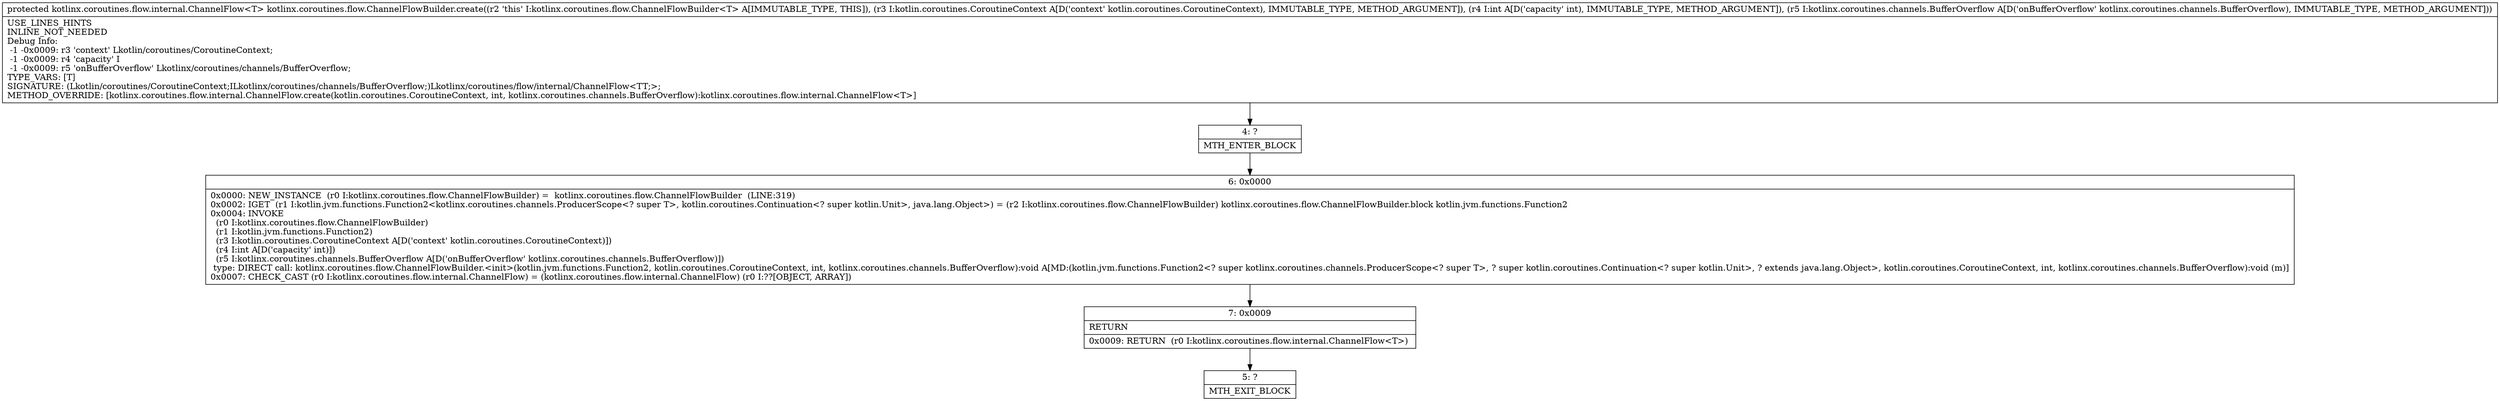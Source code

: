 digraph "CFG forkotlinx.coroutines.flow.ChannelFlowBuilder.create(Lkotlin\/coroutines\/CoroutineContext;ILkotlinx\/coroutines\/channels\/BufferOverflow;)Lkotlinx\/coroutines\/flow\/internal\/ChannelFlow;" {
Node_4 [shape=record,label="{4\:\ ?|MTH_ENTER_BLOCK\l}"];
Node_6 [shape=record,label="{6\:\ 0x0000|0x0000: NEW_INSTANCE  (r0 I:kotlinx.coroutines.flow.ChannelFlowBuilder) =  kotlinx.coroutines.flow.ChannelFlowBuilder  (LINE:319)\l0x0002: IGET  (r1 I:kotlin.jvm.functions.Function2\<kotlinx.coroutines.channels.ProducerScope\<? super T\>, kotlin.coroutines.Continuation\<? super kotlin.Unit\>, java.lang.Object\>) = (r2 I:kotlinx.coroutines.flow.ChannelFlowBuilder) kotlinx.coroutines.flow.ChannelFlowBuilder.block kotlin.jvm.functions.Function2 \l0x0004: INVOKE  \l  (r0 I:kotlinx.coroutines.flow.ChannelFlowBuilder)\l  (r1 I:kotlin.jvm.functions.Function2)\l  (r3 I:kotlin.coroutines.CoroutineContext A[D('context' kotlin.coroutines.CoroutineContext)])\l  (r4 I:int A[D('capacity' int)])\l  (r5 I:kotlinx.coroutines.channels.BufferOverflow A[D('onBufferOverflow' kotlinx.coroutines.channels.BufferOverflow)])\l type: DIRECT call: kotlinx.coroutines.flow.ChannelFlowBuilder.\<init\>(kotlin.jvm.functions.Function2, kotlin.coroutines.CoroutineContext, int, kotlinx.coroutines.channels.BufferOverflow):void A[MD:(kotlin.jvm.functions.Function2\<? super kotlinx.coroutines.channels.ProducerScope\<? super T\>, ? super kotlin.coroutines.Continuation\<? super kotlin.Unit\>, ? extends java.lang.Object\>, kotlin.coroutines.CoroutineContext, int, kotlinx.coroutines.channels.BufferOverflow):void (m)]\l0x0007: CHECK_CAST (r0 I:kotlinx.coroutines.flow.internal.ChannelFlow) = (kotlinx.coroutines.flow.internal.ChannelFlow) (r0 I:??[OBJECT, ARRAY]) \l}"];
Node_7 [shape=record,label="{7\:\ 0x0009|RETURN\l|0x0009: RETURN  (r0 I:kotlinx.coroutines.flow.internal.ChannelFlow\<T\>) \l}"];
Node_5 [shape=record,label="{5\:\ ?|MTH_EXIT_BLOCK\l}"];
MethodNode[shape=record,label="{protected kotlinx.coroutines.flow.internal.ChannelFlow\<T\> kotlinx.coroutines.flow.ChannelFlowBuilder.create((r2 'this' I:kotlinx.coroutines.flow.ChannelFlowBuilder\<T\> A[IMMUTABLE_TYPE, THIS]), (r3 I:kotlin.coroutines.CoroutineContext A[D('context' kotlin.coroutines.CoroutineContext), IMMUTABLE_TYPE, METHOD_ARGUMENT]), (r4 I:int A[D('capacity' int), IMMUTABLE_TYPE, METHOD_ARGUMENT]), (r5 I:kotlinx.coroutines.channels.BufferOverflow A[D('onBufferOverflow' kotlinx.coroutines.channels.BufferOverflow), IMMUTABLE_TYPE, METHOD_ARGUMENT]))  | USE_LINES_HINTS\lINLINE_NOT_NEEDED\lDebug Info:\l  \-1 \-0x0009: r3 'context' Lkotlin\/coroutines\/CoroutineContext;\l  \-1 \-0x0009: r4 'capacity' I\l  \-1 \-0x0009: r5 'onBufferOverflow' Lkotlinx\/coroutines\/channels\/BufferOverflow;\lTYPE_VARS: [T]\lSIGNATURE: (Lkotlin\/coroutines\/CoroutineContext;ILkotlinx\/coroutines\/channels\/BufferOverflow;)Lkotlinx\/coroutines\/flow\/internal\/ChannelFlow\<TT;\>;\lMETHOD_OVERRIDE: [kotlinx.coroutines.flow.internal.ChannelFlow.create(kotlin.coroutines.CoroutineContext, int, kotlinx.coroutines.channels.BufferOverflow):kotlinx.coroutines.flow.internal.ChannelFlow\<T\>]\l}"];
MethodNode -> Node_4;Node_4 -> Node_6;
Node_6 -> Node_7;
Node_7 -> Node_5;
}

